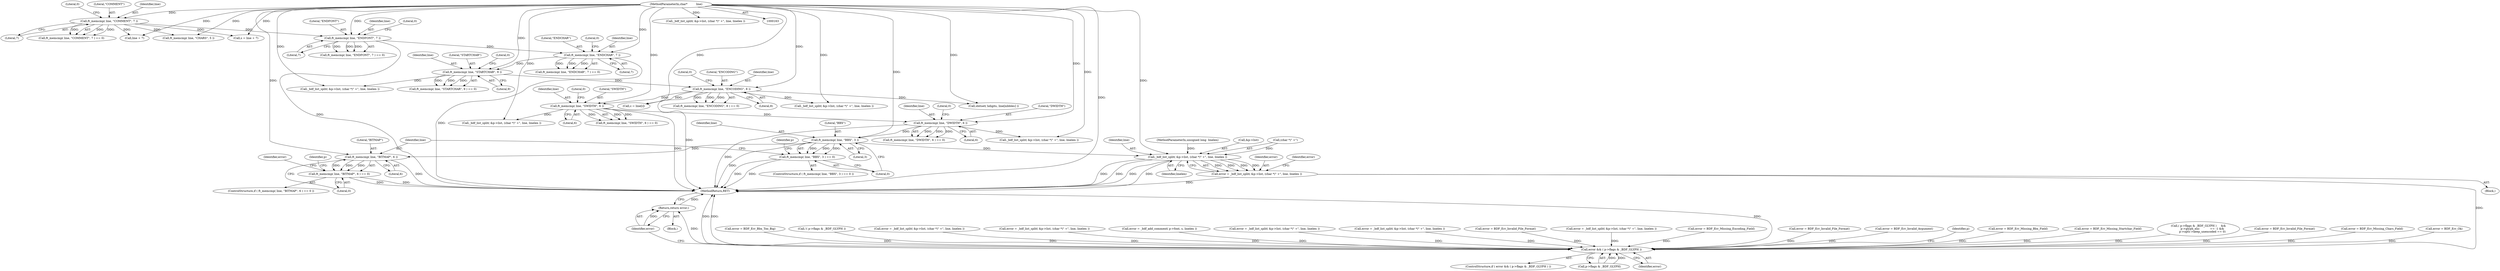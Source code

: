 digraph "0_savannah_07bdb6e289c7954e2a533039dc93c1c136099d2d@API" {
"1001138" [label="(Call,ft_memcmp( line, \"BBX\", 3 ))"];
"1001057" [label="(Call,ft_memcmp( line, \"DWIDTH\", 6 ))"];
"1001004" [label="(Call,ft_memcmp( line, \"SWIDTH\", 6 ))"];
"1000478" [label="(Call,ft_memcmp( line, \"ENCODING\", 8 ))"];
"1000398" [label="(Call,ft_memcmp( line, \"STARTCHAR\", 9 ))"];
"1000357" [label="(Call,ft_memcmp( line, \"ENDCHAR\", 7 ))"];
"1000331" [label="(Call,ft_memcmp( line, \"ENDFONT\", 7 ))"];
"1000206" [label="(Call,ft_memcmp( line, \"COMMENT\", 7 ))"];
"1000164" [label="(MethodParameterIn,char*          line)"];
"1001137" [label="(Call,ft_memcmp( line, \"BBX\", 3 ) == 0)"];
"1001154" [label="(Call,_bdf_list_split( &p->list, (char *)\" +\", line, linelen ))"];
"1001152" [label="(Call,error = _bdf_list_split( &p->list, (char *)\" +\", line, linelen ))"];
"1001555" [label="(Call,error && ( p->flags & _BDF_GLYPH ))"];
"1001566" [label="(Return,return error;)"];
"1001453" [label="(Call,ft_memcmp( line, \"BITMAP\", 6 ))"];
"1001452" [label="(Call,ft_memcmp( line, \"BITMAP\", 6 ) == 0)"];
"1000881" [label="(Call,c = line[i])"];
"1000169" [label="(Block,)"];
"1001159" [label="(Call,(char *)\" +\")"];
"1001137" [label="(Call,ft_memcmp( line, \"BBX\", 3 ) == 0)"];
"1001513" [label="(Call,error = BDF_Err_Bbx_Too_Big)"];
"1000485" [label="(Call,!( p->flags & _BDF_GLYPH ))"];
"1000496" [label="(Call,error = _bdf_list_split( &p->list, (char *)\" +\", line, linelen ))"];
"1001153" [label="(Identifier,error)"];
"1001059" [label="(Literal,\"DWIDTH\")"];
"1000410" [label="(Call,_bdf_list_split( &p->list, (char *)\" +\", line, linelen ))"];
"1000206" [label="(Call,ft_memcmp( line, \"COMMENT\", 7 ))"];
"1000408" [label="(Call,error = _bdf_list_split( &p->list, (char *)\" +\", line, linelen ))"];
"1001060" [label="(Literal,6)"];
"1000399" [label="(Identifier,line)"];
"1001566" [label="(Return,return error;)"];
"1000230" [label="(Call,error = _bdf_add_comment( p->font, s, linelen ))"];
"1000330" [label="(Call,ft_memcmp( line, \"ENDFONT\", 7 ) == 0)"];
"1000400" [label="(Literal,\"STARTCHAR\")"];
"1000334" [label="(Literal,7)"];
"1001165" [label="(Identifier,error)"];
"1001005" [label="(Identifier,line)"];
"1001008" [label="(Literal,0)"];
"1000335" [label="(Literal,0)"];
"1001003" [label="(Call,ft_memcmp( line, \"SWIDTH\", 6 ) == 0)"];
"1000207" [label="(Identifier,line)"];
"1001020" [label="(Call,_bdf_list_split( &p->list, (char *)\" +\", line, linelen ))"];
"1001140" [label="(Literal,\"BBX\")"];
"1001006" [label="(Literal,\"SWIDTH\")"];
"1000975" [label="(Call,sbitset( hdigits, line[nibbles] ))"];
"1001546" [label="(Identifier,error)"];
"1000210" [label="(Literal,0)"];
"1000357" [label="(Call,ft_memcmp( line, \"ENDCHAR\", 7 ))"];
"1001018" [label="(Call,error = _bdf_list_split( &p->list, (char *)\" +\", line, linelen ))"];
"1001071" [label="(Call,error = _bdf_list_split( &p->list, (char *)\" +\", line, linelen ))"];
"1001545" [label="(Call,error = BDF_Err_Invalid_File_Format)"];
"1001452" [label="(Call,ft_memcmp( line, \"BITMAP\", 6 ) == 0)"];
"1001058" [label="(Identifier,line)"];
"1000217" [label="(Call,line + 7)"];
"1000259" [label="(Call,error = _bdf_list_split( &p->list, (char *)\" +\", line, linelen ))"];
"1000402" [label="(Literal,0)"];
"1001456" [label="(Literal,6)"];
"1001073" [label="(Call,_bdf_list_split( &p->list, (char *)\" +\", line, linelen ))"];
"1001138" [label="(Call,ft_memcmp( line, \"BBX\", 3 ))"];
"1001154" [label="(Call,_bdf_list_split( &p->list, (char *)\" +\", line, linelen ))"];
"1001454" [label="(Identifier,line)"];
"1001453" [label="(Call,ft_memcmp( line, \"BITMAP\", 6 ))"];
"1001136" [label="(ControlStructure,if ( ft_memcmp( line, \"BBX\", 3 ) == 0 ))"];
"1001550" [label="(Call,error = BDF_Err_Missing_Encoding_Field)"];
"1000398" [label="(Call,ft_memcmp( line, \"STARTCHAR\", 9 ))"];
"1000215" [label="(Call,s = line + 7)"];
"1001142" [label="(Literal,0)"];
"1000208" [label="(Literal,\"COMMENT\")"];
"1000356" [label="(Call,ft_memcmp( line, \"ENDCHAR\", 7 ) == 0)"];
"1000261" [label="(Call,_bdf_list_split( &p->list, (char *)\" +\", line, linelen ))"];
"1001139" [label="(Identifier,line)"];
"1001057" [label="(Call,ft_memcmp( line, \"DWIDTH\", 6 ))"];
"1000478" [label="(Call,ft_memcmp( line, \"ENCODING\", 8 ))"];
"1001567" [label="(Identifier,error)"];
"1001143" [label="(Block,)"];
"1001061" [label="(Literal,0)"];
"1001152" [label="(Call,error = _bdf_list_split( &p->list, (char *)\" +\", line, linelen ))"];
"1000333" [label="(Literal,\"ENDFONT\")"];
"1000593" [label="(Call,error = BDF_Err_Invalid_File_Format)"];
"1000481" [label="(Literal,8)"];
"1001007" [label="(Literal,6)"];
"1000359" [label="(Literal,\"ENDCHAR\")"];
"1000209" [label="(Literal,7)"];
"1001162" [label="(Identifier,line)"];
"1000479" [label="(Identifier,line)"];
"1000477" [label="(Call,ft_memcmp( line, \"ENCODING\", 8 ) == 0)"];
"1000164" [label="(MethodParameterIn,char*          line)"];
"1000205" [label="(Call,ft_memcmp( line, \"COMMENT\", 7 ) == 0)"];
"1001056" [label="(Call,ft_memcmp( line, \"DWIDTH\", 6 ) == 0)"];
"1001464" [label="(Identifier,p)"];
"1001568" [label="(MethodReturn,RET)"];
"1000360" [label="(Literal,7)"];
"1000361" [label="(Literal,0)"];
"1001554" [label="(ControlStructure,if ( error && ( p->flags & _BDF_GLYPH ) ))"];
"1000249" [label="(Call,ft_memcmp( line, \"CHARS\", 5 ))"];
"1000401" [label="(Literal,9)"];
"1001455" [label="(Literal,\"BITMAP\")"];
"1000310" [label="(Call,error = BDF_Err_Invalid_Argument)"];
"1001004" [label="(Call,ft_memcmp( line, \"SWIDTH\", 6 ))"];
"1001564" [label="(Identifier,p)"];
"1001468" [label="(Call,error = BDF_Err_Missing_Bbx_Field)"];
"1000492" [label="(Call,error = BDF_Err_Missing_Startchar_Field)"];
"1001557" [label="(Call,p->flags & _BDF_GLYPH)"];
"1000332" [label="(Identifier,line)"];
"1000375" [label="(Call,( p->flags & _BDF_GLYPH )     &&\n         p->glyph_enc            == -1 &&\n         p->opts->keep_unencoded == 0)"];
"1000482" [label="(Literal,0)"];
"1000443" [label="(Call,error = BDF_Err_Invalid_File_Format)"];
"1000255" [label="(Call,error = BDF_Err_Missing_Chars_Field)"];
"1000480" [label="(Literal,\"ENCODING\")"];
"1001555" [label="(Call,error && ( p->flags & _BDF_GLYPH ))"];
"1000165" [label="(MethodParameterIn,unsigned long  linelen)"];
"1001148" [label="(Identifier,p)"];
"1000358" [label="(Identifier,line)"];
"1000397" [label="(Call,ft_memcmp( line, \"STARTCHAR\", 9 ) == 0)"];
"1001163" [label="(Identifier,linelen)"];
"1001141" [label="(Literal,3)"];
"1000498" [label="(Call,_bdf_list_split( &p->list, (char *)\" +\", line, linelen ))"];
"1001155" [label="(Call,&p->list)"];
"1001451" [label="(ControlStructure,if ( ft_memcmp( line, \"BITMAP\", 6 ) == 0 ))"];
"1001457" [label="(Literal,0)"];
"1000331" [label="(Call,ft_memcmp( line, \"ENDFONT\", 7 ))"];
"1001556" [label="(Identifier,error)"];
"1000182" [label="(Call,error = BDF_Err_Ok)"];
"1001138" -> "1001137"  [label="AST: "];
"1001138" -> "1001141"  [label="CFG: "];
"1001139" -> "1001138"  [label="AST: "];
"1001140" -> "1001138"  [label="AST: "];
"1001141" -> "1001138"  [label="AST: "];
"1001142" -> "1001138"  [label="CFG: "];
"1001138" -> "1001568"  [label="DDG: "];
"1001138" -> "1001137"  [label="DDG: "];
"1001138" -> "1001137"  [label="DDG: "];
"1001138" -> "1001137"  [label="DDG: "];
"1001057" -> "1001138"  [label="DDG: "];
"1000164" -> "1001138"  [label="DDG: "];
"1001138" -> "1001154"  [label="DDG: "];
"1001138" -> "1001453"  [label="DDG: "];
"1001057" -> "1001056"  [label="AST: "];
"1001057" -> "1001060"  [label="CFG: "];
"1001058" -> "1001057"  [label="AST: "];
"1001059" -> "1001057"  [label="AST: "];
"1001060" -> "1001057"  [label="AST: "];
"1001061" -> "1001057"  [label="CFG: "];
"1001057" -> "1001568"  [label="DDG: "];
"1001057" -> "1001056"  [label="DDG: "];
"1001057" -> "1001056"  [label="DDG: "];
"1001057" -> "1001056"  [label="DDG: "];
"1001004" -> "1001057"  [label="DDG: "];
"1000164" -> "1001057"  [label="DDG: "];
"1001057" -> "1001073"  [label="DDG: "];
"1001004" -> "1001003"  [label="AST: "];
"1001004" -> "1001007"  [label="CFG: "];
"1001005" -> "1001004"  [label="AST: "];
"1001006" -> "1001004"  [label="AST: "];
"1001007" -> "1001004"  [label="AST: "];
"1001008" -> "1001004"  [label="CFG: "];
"1001004" -> "1001568"  [label="DDG: "];
"1001004" -> "1001003"  [label="DDG: "];
"1001004" -> "1001003"  [label="DDG: "];
"1001004" -> "1001003"  [label="DDG: "];
"1000478" -> "1001004"  [label="DDG: "];
"1000164" -> "1001004"  [label="DDG: "];
"1001004" -> "1001020"  [label="DDG: "];
"1000478" -> "1000477"  [label="AST: "];
"1000478" -> "1000481"  [label="CFG: "];
"1000479" -> "1000478"  [label="AST: "];
"1000480" -> "1000478"  [label="AST: "];
"1000481" -> "1000478"  [label="AST: "];
"1000482" -> "1000478"  [label="CFG: "];
"1000478" -> "1001568"  [label="DDG: "];
"1000478" -> "1000477"  [label="DDG: "];
"1000478" -> "1000477"  [label="DDG: "];
"1000478" -> "1000477"  [label="DDG: "];
"1000398" -> "1000478"  [label="DDG: "];
"1000164" -> "1000478"  [label="DDG: "];
"1000478" -> "1000498"  [label="DDG: "];
"1000478" -> "1000881"  [label="DDG: "];
"1000478" -> "1000975"  [label="DDG: "];
"1000398" -> "1000397"  [label="AST: "];
"1000398" -> "1000401"  [label="CFG: "];
"1000399" -> "1000398"  [label="AST: "];
"1000400" -> "1000398"  [label="AST: "];
"1000401" -> "1000398"  [label="AST: "];
"1000402" -> "1000398"  [label="CFG: "];
"1000398" -> "1000397"  [label="DDG: "];
"1000398" -> "1000397"  [label="DDG: "];
"1000398" -> "1000397"  [label="DDG: "];
"1000357" -> "1000398"  [label="DDG: "];
"1000164" -> "1000398"  [label="DDG: "];
"1000398" -> "1000410"  [label="DDG: "];
"1000357" -> "1000356"  [label="AST: "];
"1000357" -> "1000360"  [label="CFG: "];
"1000358" -> "1000357"  [label="AST: "];
"1000359" -> "1000357"  [label="AST: "];
"1000360" -> "1000357"  [label="AST: "];
"1000361" -> "1000357"  [label="CFG: "];
"1000357" -> "1001568"  [label="DDG: "];
"1000357" -> "1000356"  [label="DDG: "];
"1000357" -> "1000356"  [label="DDG: "];
"1000357" -> "1000356"  [label="DDG: "];
"1000331" -> "1000357"  [label="DDG: "];
"1000164" -> "1000357"  [label="DDG: "];
"1000331" -> "1000330"  [label="AST: "];
"1000331" -> "1000334"  [label="CFG: "];
"1000332" -> "1000331"  [label="AST: "];
"1000333" -> "1000331"  [label="AST: "];
"1000334" -> "1000331"  [label="AST: "];
"1000335" -> "1000331"  [label="CFG: "];
"1000331" -> "1001568"  [label="DDG: "];
"1000331" -> "1000330"  [label="DDG: "];
"1000331" -> "1000330"  [label="DDG: "];
"1000331" -> "1000330"  [label="DDG: "];
"1000206" -> "1000331"  [label="DDG: "];
"1000164" -> "1000331"  [label="DDG: "];
"1000206" -> "1000205"  [label="AST: "];
"1000206" -> "1000209"  [label="CFG: "];
"1000207" -> "1000206"  [label="AST: "];
"1000208" -> "1000206"  [label="AST: "];
"1000209" -> "1000206"  [label="AST: "];
"1000210" -> "1000206"  [label="CFG: "];
"1000206" -> "1000205"  [label="DDG: "];
"1000206" -> "1000205"  [label="DDG: "];
"1000206" -> "1000205"  [label="DDG: "];
"1000164" -> "1000206"  [label="DDG: "];
"1000206" -> "1000215"  [label="DDG: "];
"1000206" -> "1000217"  [label="DDG: "];
"1000206" -> "1000249"  [label="DDG: "];
"1000164" -> "1000163"  [label="AST: "];
"1000164" -> "1001568"  [label="DDG: "];
"1000164" -> "1000215"  [label="DDG: "];
"1000164" -> "1000217"  [label="DDG: "];
"1000164" -> "1000249"  [label="DDG: "];
"1000164" -> "1000261"  [label="DDG: "];
"1000164" -> "1000410"  [label="DDG: "];
"1000164" -> "1000498"  [label="DDG: "];
"1000164" -> "1000881"  [label="DDG: "];
"1000164" -> "1000975"  [label="DDG: "];
"1000164" -> "1001020"  [label="DDG: "];
"1000164" -> "1001073"  [label="DDG: "];
"1000164" -> "1001154"  [label="DDG: "];
"1000164" -> "1001453"  [label="DDG: "];
"1001137" -> "1001136"  [label="AST: "];
"1001137" -> "1001142"  [label="CFG: "];
"1001142" -> "1001137"  [label="AST: "];
"1001148" -> "1001137"  [label="CFG: "];
"1001454" -> "1001137"  [label="CFG: "];
"1001137" -> "1001568"  [label="DDG: "];
"1001137" -> "1001568"  [label="DDG: "];
"1001154" -> "1001152"  [label="AST: "];
"1001154" -> "1001163"  [label="CFG: "];
"1001155" -> "1001154"  [label="AST: "];
"1001159" -> "1001154"  [label="AST: "];
"1001162" -> "1001154"  [label="AST: "];
"1001163" -> "1001154"  [label="AST: "];
"1001152" -> "1001154"  [label="CFG: "];
"1001154" -> "1001568"  [label="DDG: "];
"1001154" -> "1001568"  [label="DDG: "];
"1001154" -> "1001568"  [label="DDG: "];
"1001154" -> "1001568"  [label="DDG: "];
"1001154" -> "1001152"  [label="DDG: "];
"1001154" -> "1001152"  [label="DDG: "];
"1001154" -> "1001152"  [label="DDG: "];
"1001154" -> "1001152"  [label="DDG: "];
"1001159" -> "1001154"  [label="DDG: "];
"1000165" -> "1001154"  [label="DDG: "];
"1001152" -> "1001143"  [label="AST: "];
"1001153" -> "1001152"  [label="AST: "];
"1001165" -> "1001152"  [label="CFG: "];
"1001152" -> "1001568"  [label="DDG: "];
"1001152" -> "1001555"  [label="DDG: "];
"1001555" -> "1001554"  [label="AST: "];
"1001555" -> "1001556"  [label="CFG: "];
"1001555" -> "1001557"  [label="CFG: "];
"1001556" -> "1001555"  [label="AST: "];
"1001557" -> "1001555"  [label="AST: "];
"1001564" -> "1001555"  [label="CFG: "];
"1001567" -> "1001555"  [label="CFG: "];
"1001555" -> "1001568"  [label="DDG: "];
"1001555" -> "1001568"  [label="DDG: "];
"1001555" -> "1001568"  [label="DDG: "];
"1000259" -> "1001555"  [label="DDG: "];
"1000408" -> "1001555"  [label="DDG: "];
"1001550" -> "1001555"  [label="DDG: "];
"1000310" -> "1001555"  [label="DDG: "];
"1000492" -> "1001555"  [label="DDG: "];
"1000496" -> "1001555"  [label="DDG: "];
"1001071" -> "1001555"  [label="DDG: "];
"1000230" -> "1001555"  [label="DDG: "];
"1001468" -> "1001555"  [label="DDG: "];
"1000593" -> "1001555"  [label="DDG: "];
"1000255" -> "1001555"  [label="DDG: "];
"1001545" -> "1001555"  [label="DDG: "];
"1000182" -> "1001555"  [label="DDG: "];
"1000443" -> "1001555"  [label="DDG: "];
"1001513" -> "1001555"  [label="DDG: "];
"1001018" -> "1001555"  [label="DDG: "];
"1001557" -> "1001555"  [label="DDG: "];
"1001557" -> "1001555"  [label="DDG: "];
"1000485" -> "1001555"  [label="DDG: "];
"1000375" -> "1001555"  [label="DDG: "];
"1001555" -> "1001566"  [label="DDG: "];
"1001566" -> "1000169"  [label="AST: "];
"1001566" -> "1001567"  [label="CFG: "];
"1001567" -> "1001566"  [label="AST: "];
"1001568" -> "1001566"  [label="CFG: "];
"1001566" -> "1001568"  [label="DDG: "];
"1001567" -> "1001566"  [label="DDG: "];
"1001453" -> "1001452"  [label="AST: "];
"1001453" -> "1001456"  [label="CFG: "];
"1001454" -> "1001453"  [label="AST: "];
"1001455" -> "1001453"  [label="AST: "];
"1001456" -> "1001453"  [label="AST: "];
"1001457" -> "1001453"  [label="CFG: "];
"1001453" -> "1001568"  [label="DDG: "];
"1001453" -> "1001452"  [label="DDG: "];
"1001453" -> "1001452"  [label="DDG: "];
"1001453" -> "1001452"  [label="DDG: "];
"1001452" -> "1001451"  [label="AST: "];
"1001452" -> "1001457"  [label="CFG: "];
"1001457" -> "1001452"  [label="AST: "];
"1001464" -> "1001452"  [label="CFG: "];
"1001546" -> "1001452"  [label="CFG: "];
"1001452" -> "1001568"  [label="DDG: "];
"1001452" -> "1001568"  [label="DDG: "];
}
